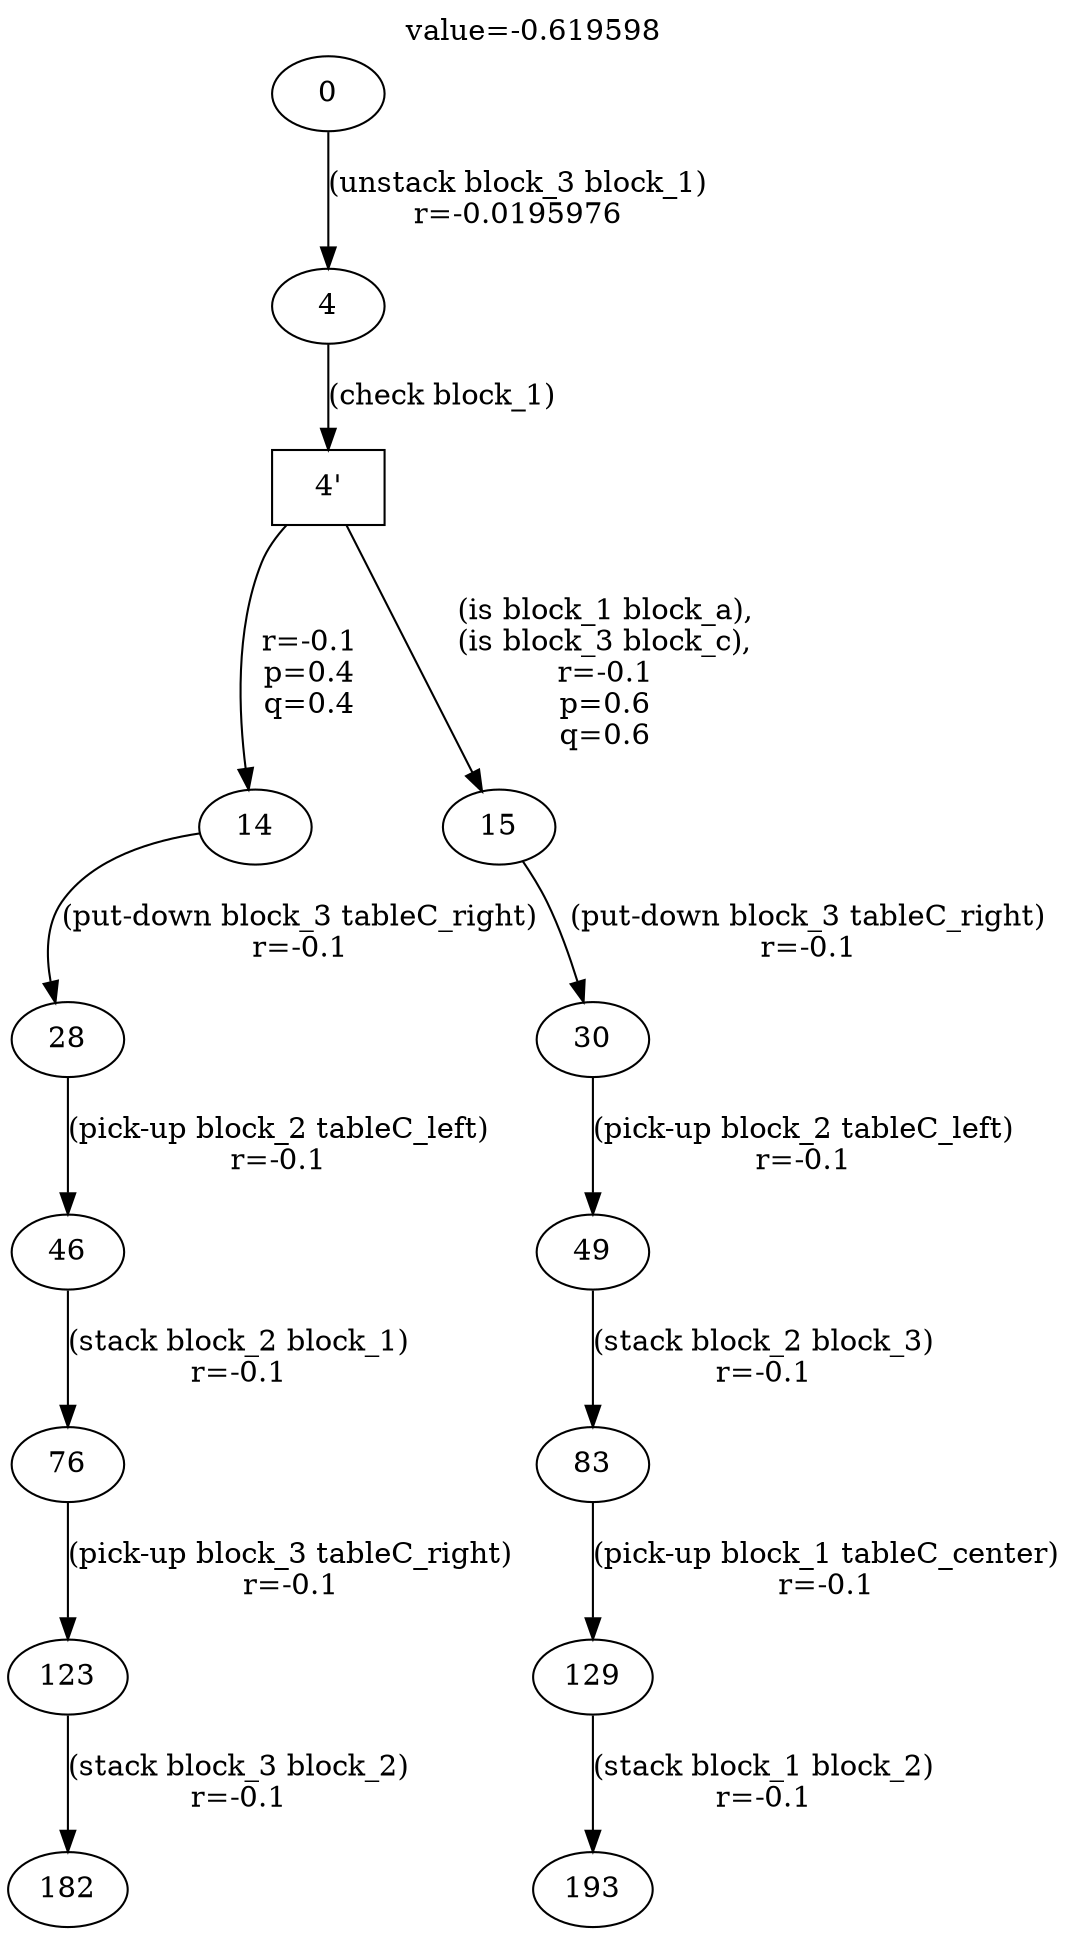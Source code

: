 digraph g{
label="value=-0.619598"
labelloc=top
0->4 [ label="(unstack block_3 block_1)
r=-0.0195976" ];
"4'" [ shape=box ] ;
4->"4'" [ label="(check block_1)" ];
"4'"->14 [ label="
r=-0.1
p=0.4
q=0.4" ];
14->28 [ label="(put-down block_3 tableC_right)
r=-0.1" ];
28->46 [ label="(pick-up block_2 tableC_left)
r=-0.1" ];
46->76 [ label="(stack block_2 block_1)
r=-0.1" ];
76->123 [ label="(pick-up block_3 tableC_right)
r=-0.1" ];
123->182 [ label="(stack block_3 block_2)
r=-0.1" ];
"4'"->15 [ label="
(is block_1 block_a),
(is block_3 block_c),
r=-0.1
p=0.6
q=0.6" ];
15->30 [ label="(put-down block_3 tableC_right)
r=-0.1" ];
30->49 [ label="(pick-up block_2 tableC_left)
r=-0.1" ];
49->83 [ label="(stack block_2 block_3)
r=-0.1" ];
83->129 [ label="(pick-up block_1 tableC_center)
r=-0.1" ];
129->193 [ label="(stack block_1 block_2)
r=-0.1" ];
}
